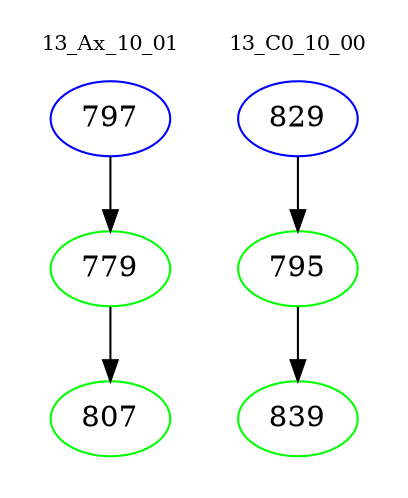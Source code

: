 digraph{
subgraph cluster_0 {
color = white
label = "13_Ax_10_01";
fontsize=10;
T0_797 [label="797", color="blue"]
T0_797 -> T0_779 [color="black"]
T0_779 [label="779", color="green"]
T0_779 -> T0_807 [color="black"]
T0_807 [label="807", color="green"]
}
subgraph cluster_1 {
color = white
label = "13_C0_10_00";
fontsize=10;
T1_829 [label="829", color="blue"]
T1_829 -> T1_795 [color="black"]
T1_795 [label="795", color="green"]
T1_795 -> T1_839 [color="black"]
T1_839 [label="839", color="green"]
}
}
